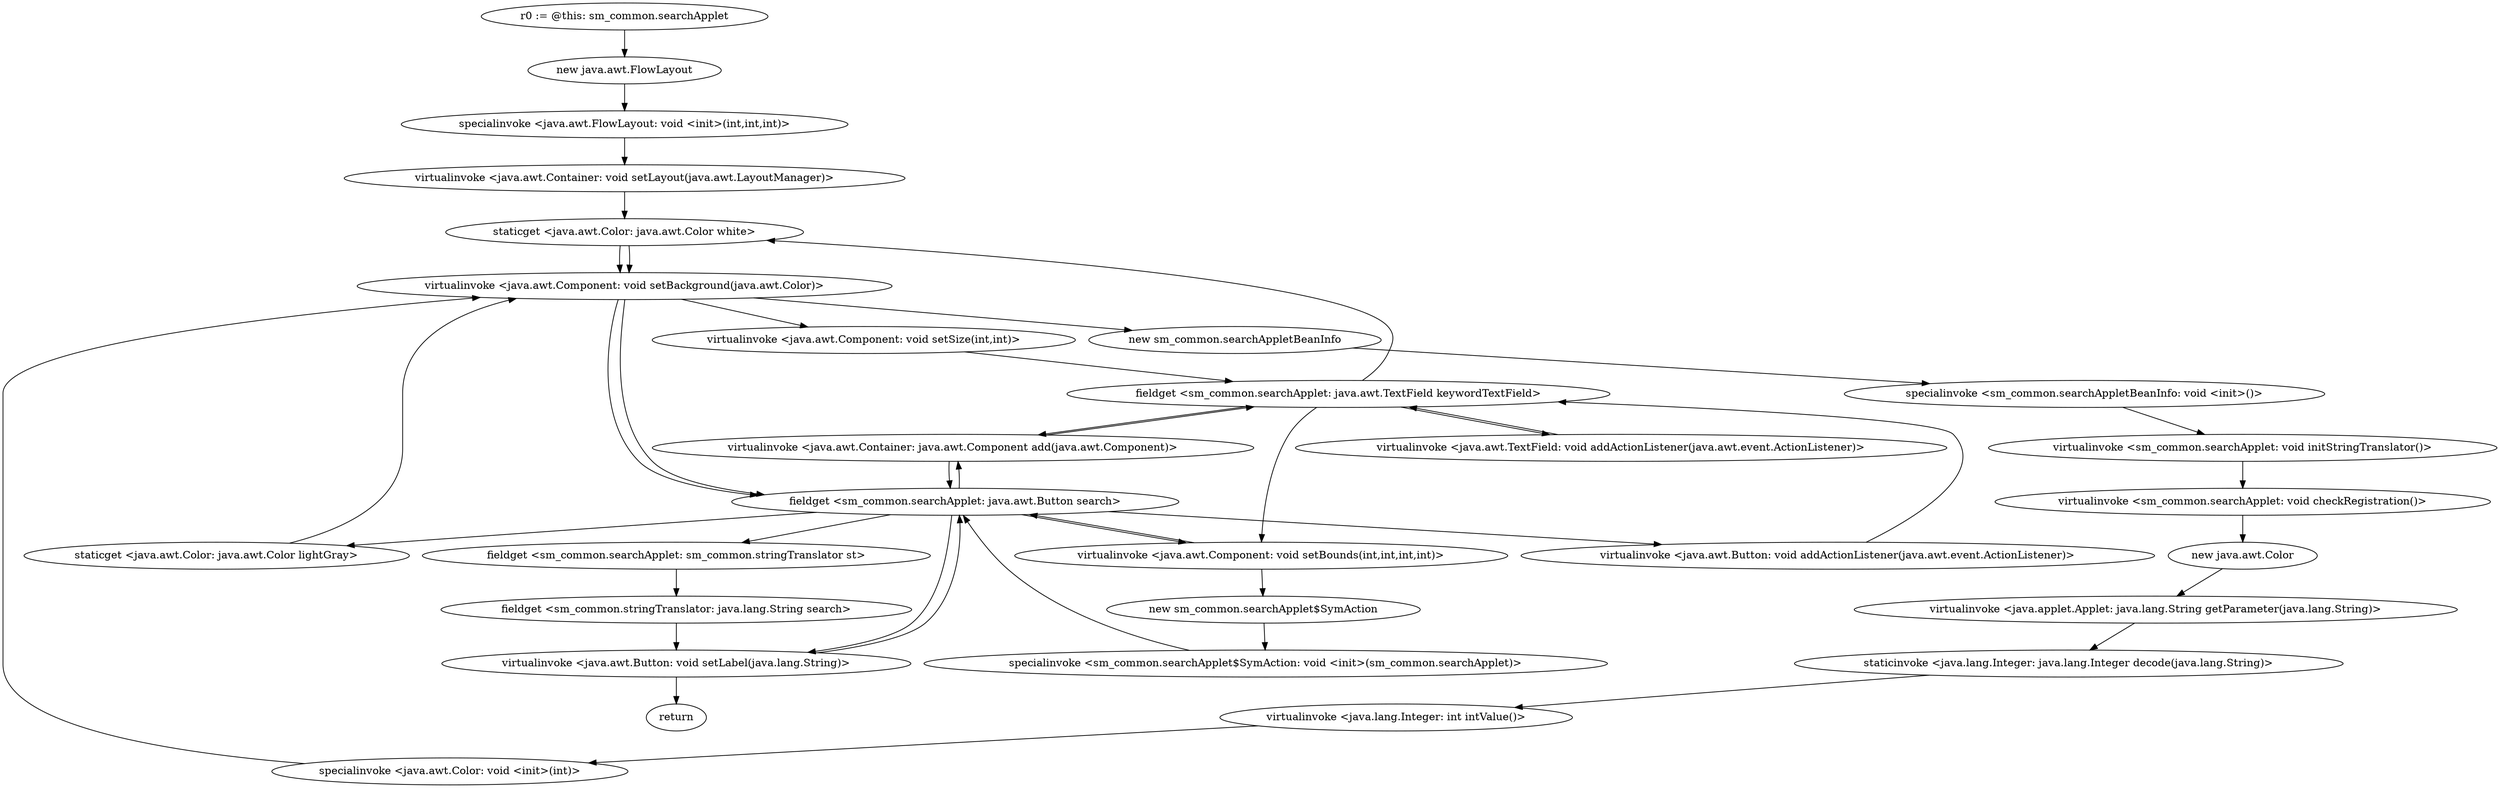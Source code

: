 digraph "" {
"r0 := @this: sm_common.searchApplet"->"new java.awt.FlowLayout";
 "new java.awt.FlowLayout"->"specialinvoke <java.awt.FlowLayout: void <init>(int,int,int)>";
 "specialinvoke <java.awt.FlowLayout: void <init>(int,int,int)>"->"virtualinvoke <java.awt.Container: void setLayout(java.awt.LayoutManager)>";
 "virtualinvoke <java.awt.Container: void setLayout(java.awt.LayoutManager)>"->"staticget <java.awt.Color: java.awt.Color white>";
 "staticget <java.awt.Color: java.awt.Color white>"->"virtualinvoke <java.awt.Component: void setBackground(java.awt.Color)>";
 "virtualinvoke <java.awt.Component: void setBackground(java.awt.Color)>"->"virtualinvoke <java.awt.Component: void setSize(int,int)>";
 "virtualinvoke <java.awt.Component: void setSize(int,int)>"->"fieldget <sm_common.searchApplet: java.awt.TextField keywordTextField>";
 "fieldget <sm_common.searchApplet: java.awt.TextField keywordTextField>"->"virtualinvoke <java.awt.Container: java.awt.Component add(java.awt.Component)>";
 "virtualinvoke <java.awt.Container: java.awt.Component add(java.awt.Component)>"->"fieldget <sm_common.searchApplet: java.awt.TextField keywordTextField>";
 "fieldget <sm_common.searchApplet: java.awt.TextField keywordTextField>"->"virtualinvoke <java.awt.Component: void setBounds(int,int,int,int)>";
 "virtualinvoke <java.awt.Component: void setBounds(int,int,int,int)>"->"fieldget <sm_common.searchApplet: java.awt.Button search>";
 "fieldget <sm_common.searchApplet: java.awt.Button search>"->"virtualinvoke <java.awt.Button: void setLabel(java.lang.String)>";
 "virtualinvoke <java.awt.Button: void setLabel(java.lang.String)>"->"fieldget <sm_common.searchApplet: java.awt.Button search>";
 "fieldget <sm_common.searchApplet: java.awt.Button search>"->"virtualinvoke <java.awt.Container: java.awt.Component add(java.awt.Component)>";
 "virtualinvoke <java.awt.Container: java.awt.Component add(java.awt.Component)>"->"fieldget <sm_common.searchApplet: java.awt.Button search>";
 "fieldget <sm_common.searchApplet: java.awt.Button search>"->"staticget <java.awt.Color: java.awt.Color lightGray>";
 "staticget <java.awt.Color: java.awt.Color lightGray>"->"virtualinvoke <java.awt.Component: void setBackground(java.awt.Color)>";
 "virtualinvoke <java.awt.Component: void setBackground(java.awt.Color)>"->"fieldget <sm_common.searchApplet: java.awt.Button search>";
 "fieldget <sm_common.searchApplet: java.awt.Button search>"->"virtualinvoke <java.awt.Component: void setBounds(int,int,int,int)>";
 "virtualinvoke <java.awt.Component: void setBounds(int,int,int,int)>"->"new sm_common.searchApplet$SymAction";
 "new sm_common.searchApplet$SymAction"->"specialinvoke <sm_common.searchApplet$SymAction: void <init>(sm_common.searchApplet)>";
 "specialinvoke <sm_common.searchApplet$SymAction: void <init>(sm_common.searchApplet)>"->"fieldget <sm_common.searchApplet: java.awt.Button search>";
 "fieldget <sm_common.searchApplet: java.awt.Button search>"->"virtualinvoke <java.awt.Button: void addActionListener(java.awt.event.ActionListener)>";
 "virtualinvoke <java.awt.Button: void addActionListener(java.awt.event.ActionListener)>"->"fieldget <sm_common.searchApplet: java.awt.TextField keywordTextField>";
 "fieldget <sm_common.searchApplet: java.awt.TextField keywordTextField>"->"virtualinvoke <java.awt.TextField: void addActionListener(java.awt.event.ActionListener)>";
 "virtualinvoke <java.awt.TextField: void addActionListener(java.awt.event.ActionListener)>"->"fieldget <sm_common.searchApplet: java.awt.TextField keywordTextField>";
 "fieldget <sm_common.searchApplet: java.awt.TextField keywordTextField>"->"staticget <java.awt.Color: java.awt.Color white>";
 "staticget <java.awt.Color: java.awt.Color white>"->"virtualinvoke <java.awt.Component: void setBackground(java.awt.Color)>";
 "virtualinvoke <java.awt.Component: void setBackground(java.awt.Color)>"->"new sm_common.searchAppletBeanInfo";
 "new sm_common.searchAppletBeanInfo"->"specialinvoke <sm_common.searchAppletBeanInfo: void <init>()>";
 "specialinvoke <sm_common.searchAppletBeanInfo: void <init>()>"->"virtualinvoke <sm_common.searchApplet: void initStringTranslator()>";
 "virtualinvoke <sm_common.searchApplet: void initStringTranslator()>"->"virtualinvoke <sm_common.searchApplet: void checkRegistration()>";
 "virtualinvoke <sm_common.searchApplet: void checkRegistration()>"->"new java.awt.Color";
 "new java.awt.Color"->"virtualinvoke <java.applet.Applet: java.lang.String getParameter(java.lang.String)>";
 "virtualinvoke <java.applet.Applet: java.lang.String getParameter(java.lang.String)>"->"staticinvoke <java.lang.Integer: java.lang.Integer decode(java.lang.String)>";
 "staticinvoke <java.lang.Integer: java.lang.Integer decode(java.lang.String)>"->"virtualinvoke <java.lang.Integer: int intValue()>";
 "virtualinvoke <java.lang.Integer: int intValue()>"->"specialinvoke <java.awt.Color: void <init>(int)>";
 "specialinvoke <java.awt.Color: void <init>(int)>"->"virtualinvoke <java.awt.Component: void setBackground(java.awt.Color)>";
 "virtualinvoke <java.awt.Component: void setBackground(java.awt.Color)>"->"fieldget <sm_common.searchApplet: java.awt.Button search>";
 "fieldget <sm_common.searchApplet: java.awt.Button search>"->"fieldget <sm_common.searchApplet: sm_common.stringTranslator st>";
 "fieldget <sm_common.searchApplet: sm_common.stringTranslator st>"->"fieldget <sm_common.stringTranslator: java.lang.String search>";
 "fieldget <sm_common.stringTranslator: java.lang.String search>"->"virtualinvoke <java.awt.Button: void setLabel(java.lang.String)>";
 "virtualinvoke <java.awt.Button: void setLabel(java.lang.String)>"->"return";
}
